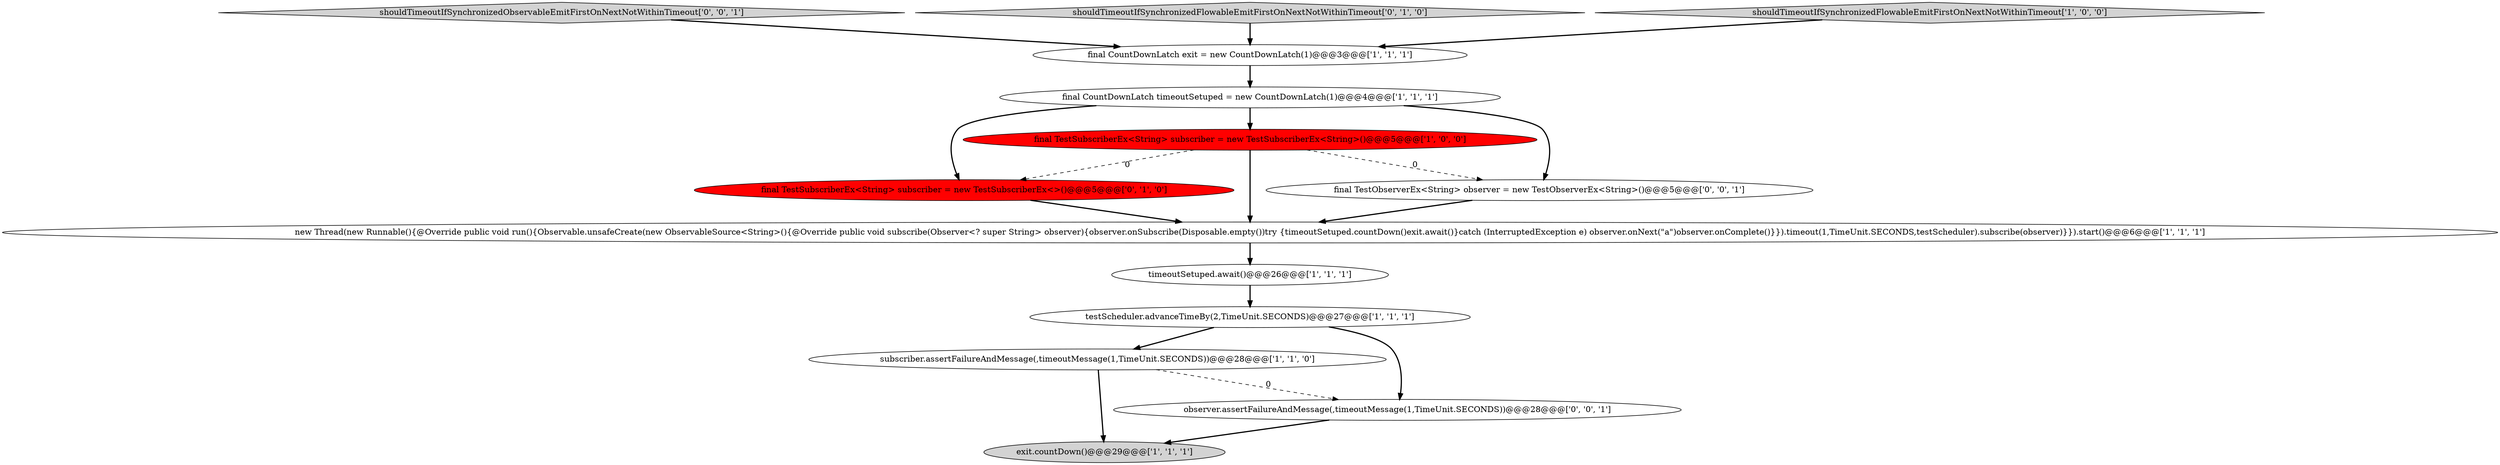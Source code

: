 digraph {
1 [style = filled, label = "final CountDownLatch timeoutSetuped = new CountDownLatch(1)@@@4@@@['1', '1', '1']", fillcolor = white, shape = ellipse image = "AAA0AAABBB1BBB"];
8 [style = filled, label = "subscriber.assertFailureAndMessage(,timeoutMessage(1,TimeUnit.SECONDS))@@@28@@@['1', '1', '0']", fillcolor = white, shape = ellipse image = "AAA0AAABBB1BBB"];
12 [style = filled, label = "shouldTimeoutIfSynchronizedObservableEmitFirstOnNextNotWithinTimeout['0', '0', '1']", fillcolor = lightgray, shape = diamond image = "AAA0AAABBB3BBB"];
0 [style = filled, label = "new Thread(new Runnable(){@Override public void run(){Observable.unsafeCreate(new ObservableSource<String>(){@Override public void subscribe(Observer<? super String> observer){observer.onSubscribe(Disposable.empty())try {timeoutSetuped.countDown()exit.await()}catch (InterruptedException e) observer.onNext(\"a\")observer.onComplete()}}).timeout(1,TimeUnit.SECONDS,testScheduler).subscribe(observer)}}).start()@@@6@@@['1', '1', '1']", fillcolor = white, shape = ellipse image = "AAA0AAABBB1BBB"];
7 [style = filled, label = "timeoutSetuped.await()@@@26@@@['1', '1', '1']", fillcolor = white, shape = ellipse image = "AAA0AAABBB1BBB"];
9 [style = filled, label = "shouldTimeoutIfSynchronizedFlowableEmitFirstOnNextNotWithinTimeout['0', '1', '0']", fillcolor = lightgray, shape = diamond image = "AAA0AAABBB2BBB"];
4 [style = filled, label = "exit.countDown()@@@29@@@['1', '1', '1']", fillcolor = lightgray, shape = ellipse image = "AAA0AAABBB1BBB"];
3 [style = filled, label = "final TestSubscriberEx<String> subscriber = new TestSubscriberEx<String>()@@@5@@@['1', '0', '0']", fillcolor = red, shape = ellipse image = "AAA1AAABBB1BBB"];
6 [style = filled, label = "testScheduler.advanceTimeBy(2,TimeUnit.SECONDS)@@@27@@@['1', '1', '1']", fillcolor = white, shape = ellipse image = "AAA0AAABBB1BBB"];
5 [style = filled, label = "shouldTimeoutIfSynchronizedFlowableEmitFirstOnNextNotWithinTimeout['1', '0', '0']", fillcolor = lightgray, shape = diamond image = "AAA0AAABBB1BBB"];
2 [style = filled, label = "final CountDownLatch exit = new CountDownLatch(1)@@@3@@@['1', '1', '1']", fillcolor = white, shape = ellipse image = "AAA0AAABBB1BBB"];
13 [style = filled, label = "observer.assertFailureAndMessage(,timeoutMessage(1,TimeUnit.SECONDS))@@@28@@@['0', '0', '1']", fillcolor = white, shape = ellipse image = "AAA0AAABBB3BBB"];
11 [style = filled, label = "final TestObserverEx<String> observer = new TestObserverEx<String>()@@@5@@@['0', '0', '1']", fillcolor = white, shape = ellipse image = "AAA0AAABBB3BBB"];
10 [style = filled, label = "final TestSubscriberEx<String> subscriber = new TestSubscriberEx<>()@@@5@@@['0', '1', '0']", fillcolor = red, shape = ellipse image = "AAA1AAABBB2BBB"];
1->3 [style = bold, label=""];
6->8 [style = bold, label=""];
10->0 [style = bold, label=""];
5->2 [style = bold, label=""];
12->2 [style = bold, label=""];
11->0 [style = bold, label=""];
3->10 [style = dashed, label="0"];
8->4 [style = bold, label=""];
3->11 [style = dashed, label="0"];
1->10 [style = bold, label=""];
9->2 [style = bold, label=""];
2->1 [style = bold, label=""];
6->13 [style = bold, label=""];
3->0 [style = bold, label=""];
7->6 [style = bold, label=""];
1->11 [style = bold, label=""];
8->13 [style = dashed, label="0"];
0->7 [style = bold, label=""];
13->4 [style = bold, label=""];
}
